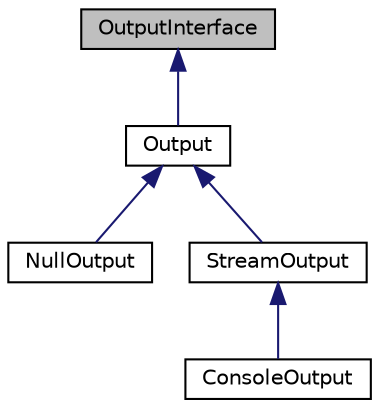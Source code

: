 digraph G
{
  edge [fontname="Helvetica",fontsize="10",labelfontname="Helvetica",labelfontsize="10"];
  node [fontname="Helvetica",fontsize="10",shape=record];
  Node1 [label="OutputInterface",height=0.2,width=0.4,color="black", fillcolor="grey75", style="filled" fontcolor="black"];
  Node1 -> Node2 [dir=back,color="midnightblue",fontsize="10",style="solid",fontname="Helvetica"];
  Node2 [label="Output",height=0.2,width=0.4,color="black", fillcolor="white", style="filled",URL="$class_symfony_1_1_components_1_1_console_1_1_output_1_1_output.html"];
  Node2 -> Node3 [dir=back,color="midnightblue",fontsize="10",style="solid",fontname="Helvetica"];
  Node3 [label="NullOutput",height=0.2,width=0.4,color="black", fillcolor="white", style="filled",URL="$class_symfony_1_1_components_1_1_console_1_1_output_1_1_null_output.html"];
  Node2 -> Node4 [dir=back,color="midnightblue",fontsize="10",style="solid",fontname="Helvetica"];
  Node4 [label="StreamOutput",height=0.2,width=0.4,color="black", fillcolor="white", style="filled",URL="$class_symfony_1_1_components_1_1_console_1_1_output_1_1_stream_output.html"];
  Node4 -> Node5 [dir=back,color="midnightblue",fontsize="10",style="solid",fontname="Helvetica"];
  Node5 [label="ConsoleOutput",height=0.2,width=0.4,color="black", fillcolor="white", style="filled",URL="$class_symfony_1_1_components_1_1_console_1_1_output_1_1_console_output.html"];
}
